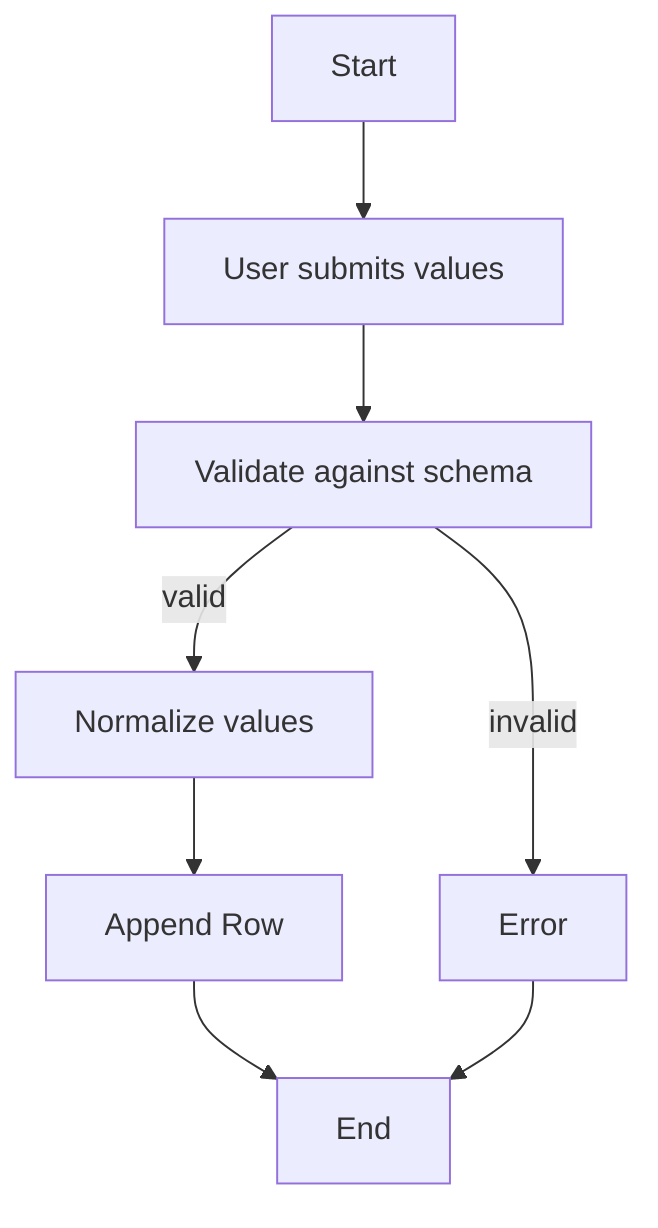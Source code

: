 flowchart TD
    A[Start] --> B[User submits values]
    B --> C[Validate against schema]
    C -->|valid| D[Normalize values]
    C -->|invalid| E[Error]
    D --> F[Append Row]
    F --> G[End]
    E --> G